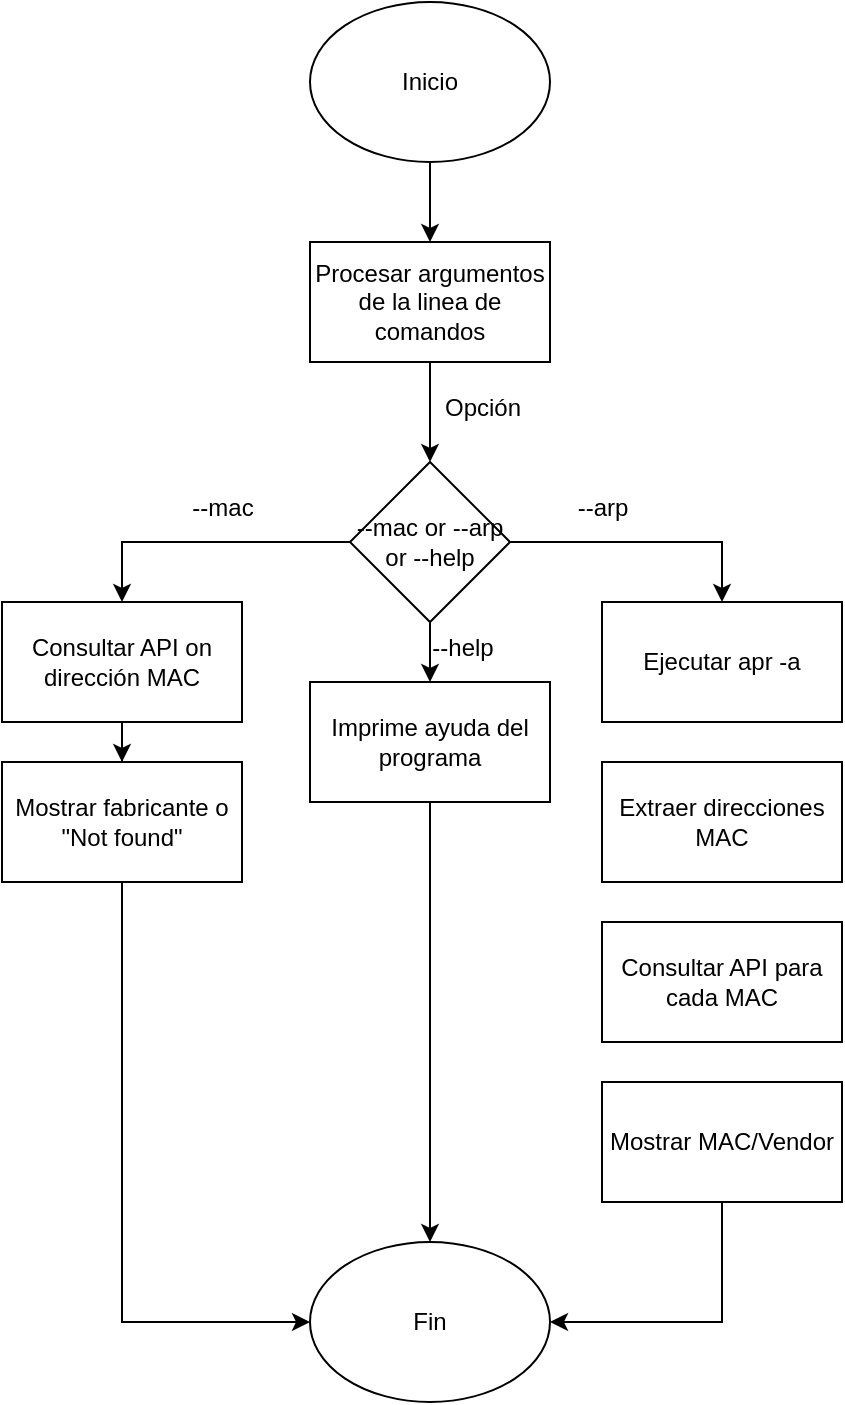 <mxfile version="24.7.17">
  <diagram name="Página-1" id="zCRTFOFGFdE_bfGyCnVr">
    <mxGraphModel dx="1290" dy="565" grid="1" gridSize="10" guides="1" tooltips="1" connect="1" arrows="1" fold="1" page="1" pageScale="1" pageWidth="827" pageHeight="1169" math="0" shadow="0">
      <root>
        <mxCell id="0" />
        <mxCell id="1" parent="0" />
        <mxCell id="qoPfruYWBeRmT5G4jMtA-24" style="edgeStyle=orthogonalEdgeStyle;rounded=0;orthogonalLoop=1;jettySize=auto;html=1;exitX=0.5;exitY=1;exitDx=0;exitDy=0;entryX=0.5;entryY=0;entryDx=0;entryDy=0;" parent="1" source="qoPfruYWBeRmT5G4jMtA-2" target="qoPfruYWBeRmT5G4jMtA-5" edge="1">
          <mxGeometry relative="1" as="geometry" />
        </mxCell>
        <mxCell id="qoPfruYWBeRmT5G4jMtA-2" value="Inicio" style="ellipse;whiteSpace=wrap;html=1;" parent="1" vertex="1">
          <mxGeometry x="354" y="60" width="120" height="80" as="geometry" />
        </mxCell>
        <mxCell id="qoPfruYWBeRmT5G4jMtA-9" style="edgeStyle=orthogonalEdgeStyle;rounded=0;orthogonalLoop=1;jettySize=auto;html=1;exitX=0;exitY=0.5;exitDx=0;exitDy=0;entryX=0.5;entryY=0;entryDx=0;entryDy=0;" parent="1" source="qoPfruYWBeRmT5G4jMtA-4" target="qoPfruYWBeRmT5G4jMtA-6" edge="1">
          <mxGeometry relative="1" as="geometry" />
        </mxCell>
        <mxCell id="qoPfruYWBeRmT5G4jMtA-17" style="edgeStyle=orthogonalEdgeStyle;rounded=0;orthogonalLoop=1;jettySize=auto;html=1;exitX=1;exitY=0.5;exitDx=0;exitDy=0;entryX=0.5;entryY=0;entryDx=0;entryDy=0;" parent="1" source="qoPfruYWBeRmT5G4jMtA-4" target="qoPfruYWBeRmT5G4jMtA-16" edge="1">
          <mxGeometry relative="1" as="geometry" />
        </mxCell>
        <mxCell id="qoPfruYWBeRmT5G4jMtA-27" style="edgeStyle=orthogonalEdgeStyle;rounded=0;orthogonalLoop=1;jettySize=auto;html=1;exitX=0.5;exitY=1;exitDx=0;exitDy=0;entryX=0.5;entryY=0;entryDx=0;entryDy=0;" parent="1" source="qoPfruYWBeRmT5G4jMtA-4" target="qoPfruYWBeRmT5G4jMtA-26" edge="1">
          <mxGeometry relative="1" as="geometry" />
        </mxCell>
        <mxCell id="qoPfruYWBeRmT5G4jMtA-4" value="--mac or --arp&lt;div&gt;or --help&lt;/div&gt;" style="rhombus;whiteSpace=wrap;html=1;" parent="1" vertex="1">
          <mxGeometry x="374" y="290" width="80" height="80" as="geometry" />
        </mxCell>
        <mxCell id="qoPfruYWBeRmT5G4jMtA-11" style="edgeStyle=orthogonalEdgeStyle;rounded=0;orthogonalLoop=1;jettySize=auto;html=1;exitX=0.5;exitY=1;exitDx=0;exitDy=0;entryX=0.5;entryY=0;entryDx=0;entryDy=0;" parent="1" source="qoPfruYWBeRmT5G4jMtA-5" target="qoPfruYWBeRmT5G4jMtA-4" edge="1">
          <mxGeometry relative="1" as="geometry" />
        </mxCell>
        <mxCell id="qoPfruYWBeRmT5G4jMtA-5" value="Procesar argumentos de la linea de comandos" style="rounded=0;whiteSpace=wrap;html=1;" parent="1" vertex="1">
          <mxGeometry x="354" y="180" width="120" height="60" as="geometry" />
        </mxCell>
        <mxCell id="qoPfruYWBeRmT5G4jMtA-10" style="edgeStyle=orthogonalEdgeStyle;rounded=0;orthogonalLoop=1;jettySize=auto;html=1;entryX=0.5;entryY=0;entryDx=0;entryDy=0;" parent="1" source="qoPfruYWBeRmT5G4jMtA-6" target="qoPfruYWBeRmT5G4jMtA-7" edge="1">
          <mxGeometry relative="1" as="geometry" />
        </mxCell>
        <mxCell id="qoPfruYWBeRmT5G4jMtA-6" value="Consultar API on dirección MAC" style="rounded=0;whiteSpace=wrap;html=1;" parent="1" vertex="1">
          <mxGeometry x="200" y="360" width="120" height="60" as="geometry" />
        </mxCell>
        <mxCell id="qoPfruYWBeRmT5G4jMtA-22" style="edgeStyle=orthogonalEdgeStyle;rounded=0;orthogonalLoop=1;jettySize=auto;html=1;exitX=0.5;exitY=1;exitDx=0;exitDy=0;entryX=0;entryY=0.5;entryDx=0;entryDy=0;" parent="1" source="qoPfruYWBeRmT5G4jMtA-7" target="qoPfruYWBeRmT5G4jMtA-21" edge="1">
          <mxGeometry relative="1" as="geometry" />
        </mxCell>
        <mxCell id="qoPfruYWBeRmT5G4jMtA-7" value="Mostrar fabricante o &quot;Not found&quot;" style="rounded=0;whiteSpace=wrap;html=1;" parent="1" vertex="1">
          <mxGeometry x="200" y="440" width="120" height="60" as="geometry" />
        </mxCell>
        <mxCell id="qoPfruYWBeRmT5G4jMtA-12" value="Opción&lt;div&gt;&lt;br&gt;&lt;/div&gt;" style="text;html=1;align=center;verticalAlign=middle;resizable=0;points=[];autosize=1;strokeColor=none;fillColor=none;" parent="1" vertex="1">
          <mxGeometry x="410" y="250" width="60" height="40" as="geometry" />
        </mxCell>
        <mxCell id="qoPfruYWBeRmT5G4jMtA-13" value="--mac" style="text;html=1;align=center;verticalAlign=middle;resizable=0;points=[];autosize=1;strokeColor=none;fillColor=none;" parent="1" vertex="1">
          <mxGeometry x="285" y="298" width="50" height="30" as="geometry" />
        </mxCell>
        <mxCell id="qoPfruYWBeRmT5G4jMtA-16" value="Ejecutar apr -a" style="rounded=0;whiteSpace=wrap;html=1;" parent="1" vertex="1">
          <mxGeometry x="500" y="360" width="120" height="60" as="geometry" />
        </mxCell>
        <mxCell id="qoPfruYWBeRmT5G4jMtA-18" value="Extraer direcciones MAC" style="rounded=0;whiteSpace=wrap;html=1;" parent="1" vertex="1">
          <mxGeometry x="500" y="440" width="120" height="60" as="geometry" />
        </mxCell>
        <mxCell id="qoPfruYWBeRmT5G4jMtA-19" value="Consultar API para cada MAC" style="rounded=0;whiteSpace=wrap;html=1;" parent="1" vertex="1">
          <mxGeometry x="500" y="520" width="120" height="60" as="geometry" />
        </mxCell>
        <mxCell id="qoPfruYWBeRmT5G4jMtA-23" style="edgeStyle=orthogonalEdgeStyle;rounded=0;orthogonalLoop=1;jettySize=auto;html=1;exitX=0.5;exitY=1;exitDx=0;exitDy=0;entryX=1;entryY=0.5;entryDx=0;entryDy=0;" parent="1" source="qoPfruYWBeRmT5G4jMtA-20" target="qoPfruYWBeRmT5G4jMtA-21" edge="1">
          <mxGeometry relative="1" as="geometry" />
        </mxCell>
        <mxCell id="qoPfruYWBeRmT5G4jMtA-20" value="Mostrar MAC/Vendor" style="rounded=0;whiteSpace=wrap;html=1;" parent="1" vertex="1">
          <mxGeometry x="500" y="600" width="120" height="60" as="geometry" />
        </mxCell>
        <mxCell id="qoPfruYWBeRmT5G4jMtA-21" value="Fin" style="ellipse;whiteSpace=wrap;html=1;" parent="1" vertex="1">
          <mxGeometry x="354" y="680" width="120" height="80" as="geometry" />
        </mxCell>
        <mxCell id="qoPfruYWBeRmT5G4jMtA-25" value="--arp" style="text;html=1;align=center;verticalAlign=middle;resizable=0;points=[];autosize=1;strokeColor=none;fillColor=none;" parent="1" vertex="1">
          <mxGeometry x="475" y="298" width="50" height="30" as="geometry" />
        </mxCell>
        <mxCell id="qoPfruYWBeRmT5G4jMtA-29" style="edgeStyle=orthogonalEdgeStyle;rounded=0;orthogonalLoop=1;jettySize=auto;html=1;exitX=0.5;exitY=1;exitDx=0;exitDy=0;entryX=0.5;entryY=0;entryDx=0;entryDy=0;" parent="1" source="qoPfruYWBeRmT5G4jMtA-26" target="qoPfruYWBeRmT5G4jMtA-21" edge="1">
          <mxGeometry relative="1" as="geometry" />
        </mxCell>
        <mxCell id="qoPfruYWBeRmT5G4jMtA-26" value="Imprime ayuda del programa" style="rounded=0;whiteSpace=wrap;html=1;" parent="1" vertex="1">
          <mxGeometry x="354" y="400" width="120" height="60" as="geometry" />
        </mxCell>
        <mxCell id="qoPfruYWBeRmT5G4jMtA-28" value="--help" style="text;html=1;align=center;verticalAlign=middle;resizable=0;points=[];autosize=1;strokeColor=none;fillColor=none;" parent="1" vertex="1">
          <mxGeometry x="405" y="368" width="50" height="30" as="geometry" />
        </mxCell>
      </root>
    </mxGraphModel>
  </diagram>
</mxfile>
